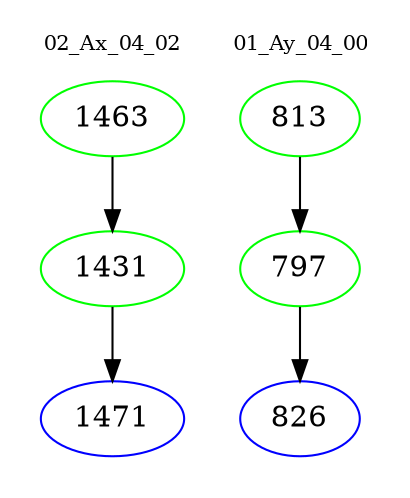 digraph{
subgraph cluster_0 {
color = white
label = "02_Ax_04_02";
fontsize=10;
T0_1463 [label="1463", color="green"]
T0_1463 -> T0_1431 [color="black"]
T0_1431 [label="1431", color="green"]
T0_1431 -> T0_1471 [color="black"]
T0_1471 [label="1471", color="blue"]
}
subgraph cluster_1 {
color = white
label = "01_Ay_04_00";
fontsize=10;
T1_813 [label="813", color="green"]
T1_813 -> T1_797 [color="black"]
T1_797 [label="797", color="green"]
T1_797 -> T1_826 [color="black"]
T1_826 [label="826", color="blue"]
}
}

